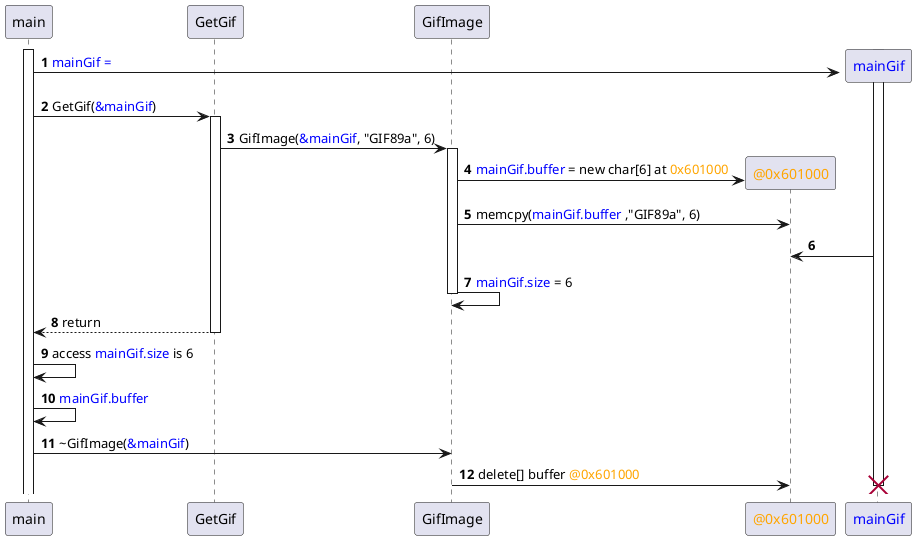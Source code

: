 @startuml
autonumber

participant main
participant GetGif
participant "<color:orange>@0x601000</color>" as Buffer
participant GifImage
participant "Buffer" as Buffer
participant "<color:blue>mainGif</color>" as Gif

activate main

create Gif
activate Gif
main -> Gif : <color:blue>mainGif = </color>


main -> GetGif : GetGif(<color:blue>&mainGif</color>)
activate GetGif


GetGif -> GifImage : GifImage(<color:blue>&mainGif</color>, "GIF89a", 6)
activate GifImage

create Buffer

GifImage -> Buffer : <color:blue>mainGif.buffer</color> = new char[6] at <color:orange>0x601000</color>
GifImage -> Buffer : memcpy(<color:blue>mainGif.buffer</color> ,"GIF89a", 6)
Gif -> Buffer
GifImage -> GifImage : <color:blue>mainGif.size</color> = 6


deactivate GifImage


main <-- GetGif : return
deactivate GetGif

main -> main : access <color:blue>mainGif.size</color> is 6
main -> main : <color:blue>mainGif.buffer</color>

main -> GifImage : ~GifImage(<color:blue>&mainGif</color>)
GifImage -> Buffer : delete[] buffer <color:orange>@0x601000</color> 

destroy Gif

@enduml

